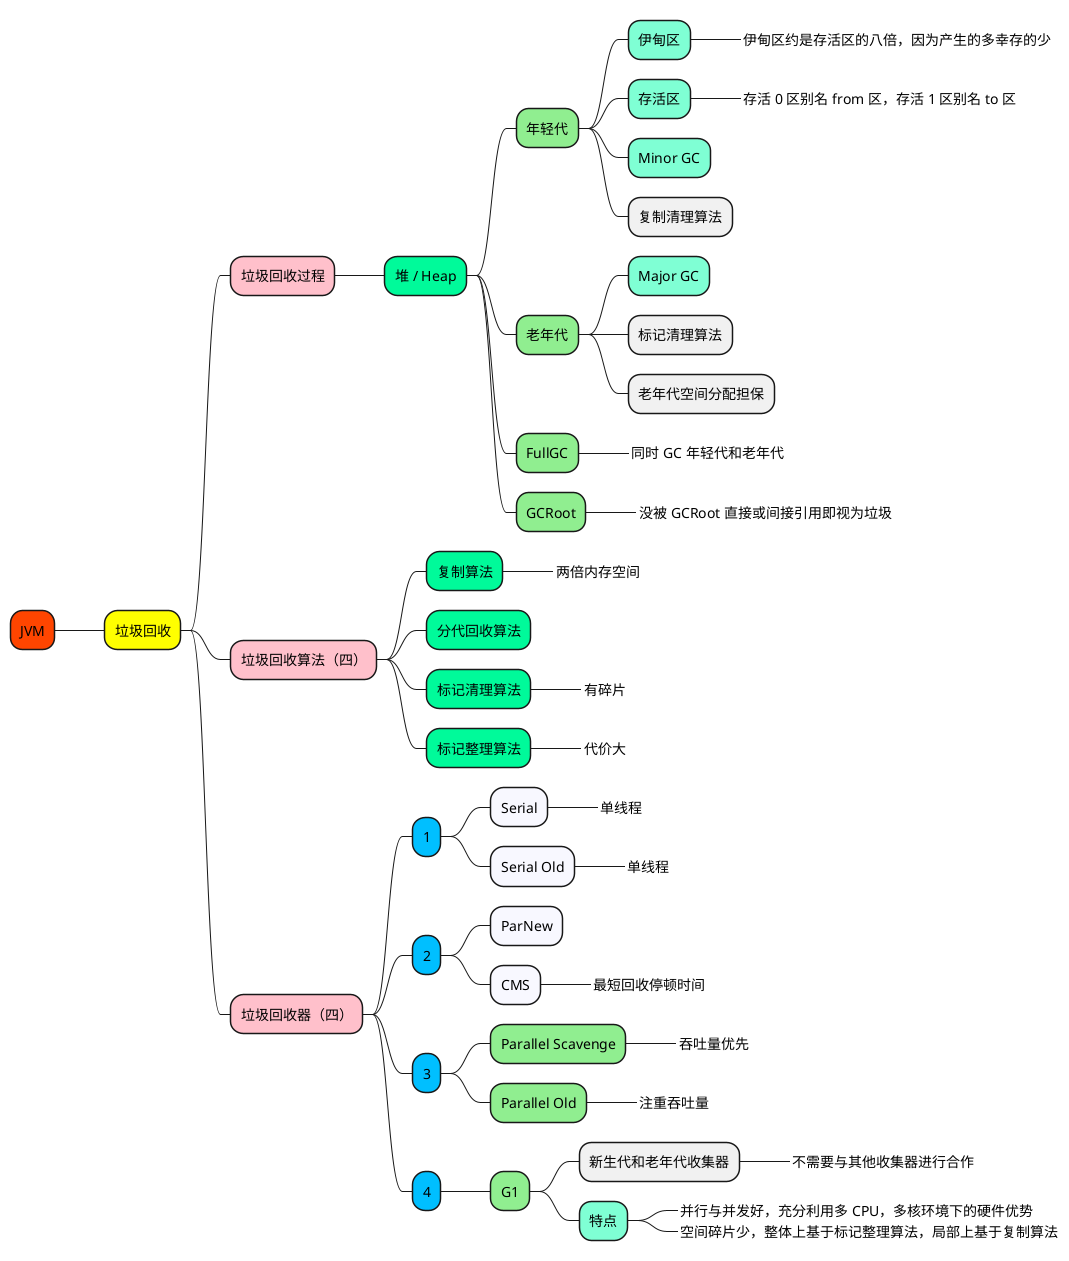 @startmindmap

+[#OrangeRed] JVM

++[#yellow] 垃圾回收

+++[#Pink] 垃圾回收过程

++++[#MediumSpringGreen] 堆 / Heap

+++++[#LightGreen] 年轻代
++++++[#Aquamarine] 伊甸区
+++++++[#Aquamarine]_ 伊甸区约是存活区的八倍，因为产生的多幸存的少
++++++[#Aquamarine] 存活区
+++++++[#Aquamarine]_ 存活 0 区别名 from 区，存活 1 区别名 to 区
++++++[#Aquamarine] Minor GC
++++++ 复制清理算法

+++++[#LightGreen] 老年代
++++++[#Aquamarine] Major GC
++++++ 标记清理算法
++++++ 老年代空间分配担保

+++++[#LightGreen] FullGC
++++++_ 同时 GC 年轻代和老年代

+++++[#LightGreen] GCRoot
++++++_ 没被 GCRoot 直接或间接引用即视为垃圾


+++[#Pink] 垃圾回收算法（四）

++++[#MediumSpringGreen] 复制算法
+++++_ 两倍内存空间
++++[#MediumSpringGreen] 分代回收算法
++++[#MediumSpringGreen] 标记清理算法
+++++_ 有碎片
++++[#MediumSpringGreen] 标记整理算法
+++++_ 代价大


+++[#Pink] 垃圾回收器（四）

++++[#DeepSkyBlue] 1
+++++[#GhostWhite] Serial
++++++_ 单线程
+++++[#GhostWhite] Serial Old
++++++_ 单线程

++++[#DeepSkyBlue] 2
+++++[#GhostWhite] ParNew
+++++[#GhostWhite] CMS
++++++_ 最短回收停顿时间

++++[#DeepSkyBlue] 3
+++++[#LightGreen] Parallel Scavenge
++++++_ 吞吐量优先
+++++[#LightGreen] Parallel Old
++++++_ 注重吞吐量

++++[#DeepSkyBlue] 4
+++++[#LightGreen] G1
++++++ 新生代和老年代收集器
+++++++_ 不需要与其他收集器进行合作
++++++[#Aquamarine] 特点
+++++++[#Aquamarine]_ 并行与并发好，充分利用多 CPU，多核环境下的硬件优势
+++++++[#Aquamarine]_ 空间碎片少，整体上基于标记整理算法，局部上基于复制算法


@endmindmap